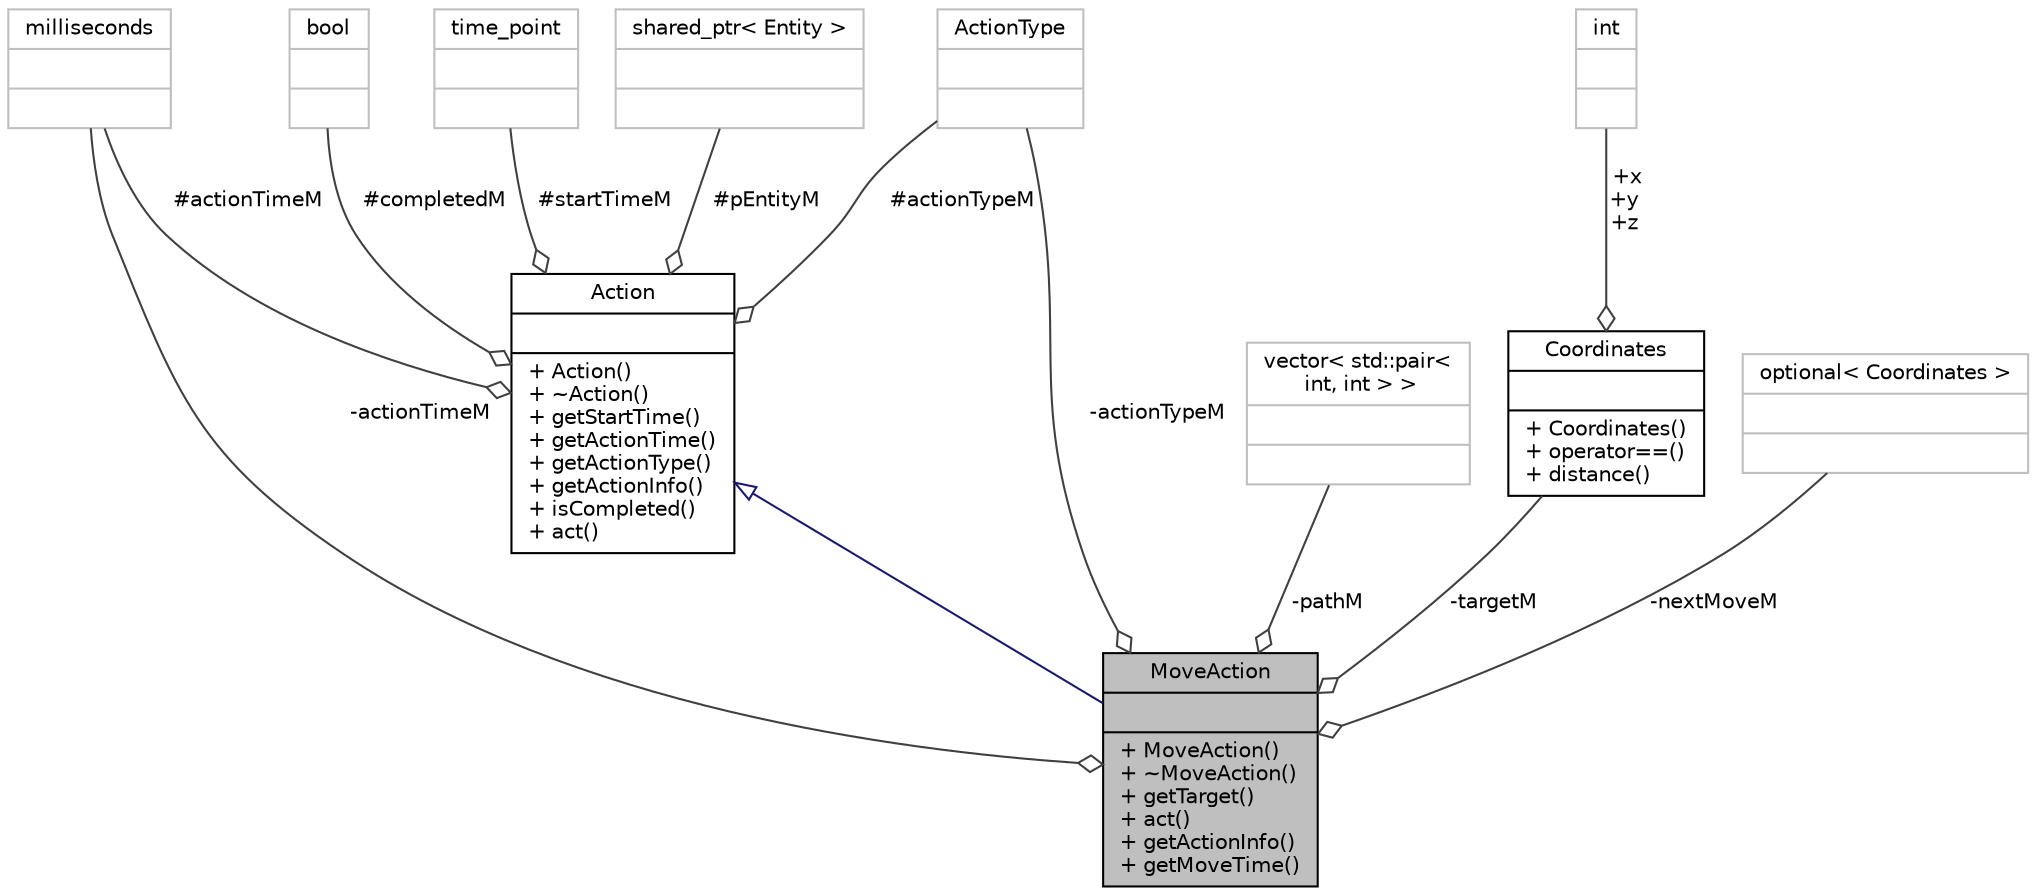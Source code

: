 digraph "MoveAction"
{
 // LATEX_PDF_SIZE
  edge [fontname="Helvetica",fontsize="10",labelfontname="Helvetica",labelfontsize="10"];
  node [fontname="Helvetica",fontsize="10",shape=record];
  Node1 [label="{MoveAction\n||+ MoveAction()\l+ ~MoveAction()\l+ getTarget()\l+ act()\l+ getActionInfo()\l+ getMoveTime()\l}",height=0.2,width=0.4,color="black", fillcolor="grey75", style="filled", fontcolor="black",tooltip="Action used for moving."];
  Node2 -> Node1 [dir="back",color="midnightblue",fontsize="10",style="solid",arrowtail="onormal",fontname="Helvetica"];
  Node2 [label="{Action\n||+ Action()\l+ ~Action()\l+ getStartTime()\l+ getActionTime()\l+ getActionType()\l+ getActionInfo()\l+ isCompleted()\l+ act()\l}",height=0.2,width=0.4,color="black", fillcolor="white", style="filled",URL="$classAction.html",tooltip="Represents an action that an entity can perform."];
  Node3 -> Node2 [color="grey25",fontsize="10",style="solid",label=" #startTimeM" ,arrowhead="odiamond",fontname="Helvetica"];
  Node3 [label="{time_point\n||}",height=0.2,width=0.4,color="grey75", fillcolor="white", style="filled",tooltip=" "];
  Node4 -> Node2 [color="grey25",fontsize="10",style="solid",label=" #actionTimeM" ,arrowhead="odiamond",fontname="Helvetica"];
  Node4 [label="{milliseconds\n||}",height=0.2,width=0.4,color="grey75", fillcolor="white", style="filled",tooltip=" "];
  Node5 -> Node2 [color="grey25",fontsize="10",style="solid",label=" #actionTypeM" ,arrowhead="odiamond",fontname="Helvetica"];
  Node5 [label="{ActionType\n||}",height=0.2,width=0.4,color="grey75", fillcolor="white", style="filled",tooltip=" "];
  Node6 -> Node2 [color="grey25",fontsize="10",style="solid",label=" #pEntityM" ,arrowhead="odiamond",fontname="Helvetica"];
  Node6 [label="{shared_ptr\< Entity \>\n||}",height=0.2,width=0.4,color="grey75", fillcolor="white", style="filled",tooltip=" "];
  Node7 -> Node2 [color="grey25",fontsize="10",style="solid",label=" #completedM" ,arrowhead="odiamond",fontname="Helvetica"];
  Node7 [label="{bool\n||}",height=0.2,width=0.4,color="grey75", fillcolor="white", style="filled",tooltip=" "];
  Node8 -> Node1 [color="grey25",fontsize="10",style="solid",label=" -pathM" ,arrowhead="odiamond",fontname="Helvetica"];
  Node8 [label="{vector\< std::pair\<\l int, int \> \>\n||}",height=0.2,width=0.4,color="grey75", fillcolor="white", style="filled",tooltip=" "];
  Node4 -> Node1 [color="grey25",fontsize="10",style="solid",label=" -actionTimeM" ,arrowhead="odiamond",fontname="Helvetica"];
  Node5 -> Node1 [color="grey25",fontsize="10",style="solid",label=" -actionTypeM" ,arrowhead="odiamond",fontname="Helvetica"];
  Node9 -> Node1 [color="grey25",fontsize="10",style="solid",label=" -targetM" ,arrowhead="odiamond",fontname="Helvetica"];
  Node9 [label="{Coordinates\n||+ Coordinates()\l+ operator==()\l+ distance()\l}",height=0.2,width=0.4,color="black", fillcolor="white", style="filled",URL="$structCoordinates.html",tooltip="Struct for coordinates."];
  Node10 -> Node9 [color="grey25",fontsize="10",style="solid",label=" +x\n+y\n+z" ,arrowhead="odiamond",fontname="Helvetica"];
  Node10 [label="{int\n||}",height=0.2,width=0.4,color="grey75", fillcolor="white", style="filled",tooltip=" "];
  Node11 -> Node1 [color="grey25",fontsize="10",style="solid",label=" -nextMoveM" ,arrowhead="odiamond",fontname="Helvetica"];
  Node11 [label="{optional\< Coordinates \>\n||}",height=0.2,width=0.4,color="grey75", fillcolor="white", style="filled",tooltip=" "];
}
